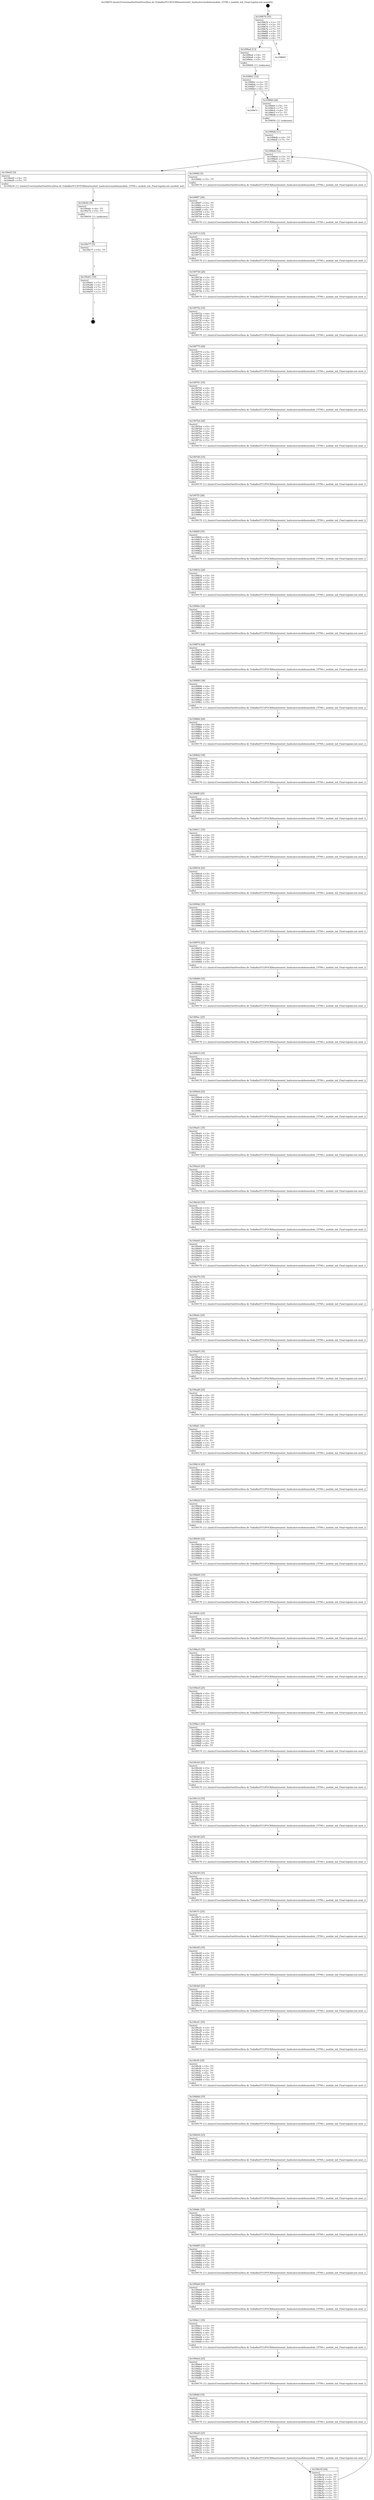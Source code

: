 digraph "0x109670" {
  label = "0x109670 (/mnt/c/Users/mathe/OneDrive/Área de Trabalho/TCC/POCII/binaries/extr_hashcatsrcmodulesmodule_15700.c_module_init_Final-regular.out::main(0))"
  labelloc = "t"
  node[shape=record]

  Entry [label="",width=0.3,height=0.3,shape=circle,fillcolor=black,style=filled]
  "0x109670" [label="{
     0x109670 [35]\l
     | [instrs]\l
     &nbsp;&nbsp;0x109670 \<+1\>: ???\l
     &nbsp;&nbsp;0x109671 \<+3\>: ???\l
     &nbsp;&nbsp;0x109674 \<+7\>: ???\l
     &nbsp;&nbsp;0x10967b \<+7\>: ???\l
     &nbsp;&nbsp;0x109682 \<+3\>: ???\l
     &nbsp;&nbsp;0x109685 \<+4\>: ???\l
     &nbsp;&nbsp;0x109689 \<+4\>: ???\l
     &nbsp;&nbsp;0x10968d \<+6\>: ???\l
  }"]
  "0x1096a4" [label="{
     0x1096a4 [13]\l
     | [instrs]\l
     &nbsp;&nbsp;0x1096a4 \<+4\>: ???\l
     &nbsp;&nbsp;0x1096a8 \<+4\>: ???\l
     &nbsp;&nbsp;0x1096ac \<+5\>: ???\l
     | [calls]\l
     &nbsp;&nbsp;0x109060 \{1\} (unknown)\l
  }"]
  "0x109693" [label="{
     0x109693\l
  }", style=dashed]
  "0x1096b1" [label="{
     0x1096b1 [14]\l
     | [instrs]\l
     &nbsp;&nbsp;0x1096b1 \<+3\>: ???\l
     &nbsp;&nbsp;0x1096b4 \<+3\>: ???\l
     &nbsp;&nbsp;0x1096b7 \<+2\>: ???\l
     &nbsp;&nbsp;0x1096b9 \<+6\>: ???\l
  }"]
  "0x109e7c" [label="{
     0x109e7c\l
  }", style=dashed]
  "0x1096bf" [label="{
     0x1096bf [28]\l
     | [instrs]\l
     &nbsp;&nbsp;0x1096bf \<+5\>: ???\l
     &nbsp;&nbsp;0x1096c4 \<+7\>: ???\l
     &nbsp;&nbsp;0x1096cb \<+4\>: ???\l
     &nbsp;&nbsp;0x1096cf \<+7\>: ???\l
     &nbsp;&nbsp;0x1096d6 \<+5\>: ???\l
     | [calls]\l
     &nbsp;&nbsp;0x109050 \{1\} (unknown)\l
  }"]
  Exit [label="",width=0.3,height=0.3,shape=circle,fillcolor=black,style=filled,peripheries=2]
  "0x1096e6" [label="{
     0x1096e6 [12]\l
     | [instrs]\l
     &nbsp;&nbsp;0x1096e6 \<+3\>: ???\l
     &nbsp;&nbsp;0x1096e9 \<+3\>: ???\l
     &nbsp;&nbsp;0x1096ec \<+6\>: ???\l
  }"]
  "0x109e65" [label="{
     0x109e65 [9]\l
     | [instrs]\l
     &nbsp;&nbsp;0x109e65 \<+4\>: ???\l
     &nbsp;&nbsp;0x109e69 \<+5\>: ???\l
     | [calls]\l
     &nbsp;&nbsp;0x109230 \{1\} (/mnt/c/Users/mathe/OneDrive/Área de Trabalho/TCC/POCII/binaries/extr_hashcatsrcmodulesmodule_15700.c_module_init_Final-regular.out::module_init)\l
  }"]
  "0x1096f2" [label="{
     0x1096f2 [5]\l
     | [instrs]\l
     &nbsp;&nbsp;0x1096f2 \<+5\>: ???\l
     | [calls]\l
     &nbsp;&nbsp;0x109170 \{1\} (/mnt/c/Users/mathe/OneDrive/Área de Trabalho/TCC/POCII/binaries/extr_hashcatsrcmodulesmodule_15700.c_module_init_Final-regular.out::next_i)\l
  }"]
  "0x1096f7" [label="{
     0x1096f7 [28]\l
     | [instrs]\l
     &nbsp;&nbsp;0x1096f7 \<+5\>: ???\l
     &nbsp;&nbsp;0x1096fc \<+1\>: ???\l
     &nbsp;&nbsp;0x1096fd \<+2\>: ???\l
     &nbsp;&nbsp;0x1096ff \<+6\>: ???\l
     &nbsp;&nbsp;0x109705 \<+3\>: ???\l
     &nbsp;&nbsp;0x109708 \<+6\>: ???\l
     &nbsp;&nbsp;0x10970e \<+5\>: ???\l
     | [calls]\l
     &nbsp;&nbsp;0x109170 \{1\} (/mnt/c/Users/mathe/OneDrive/Área de Trabalho/TCC/POCII/binaries/extr_hashcatsrcmodulesmodule_15700.c_module_init_Final-regular.out::next_i)\l
  }"]
  "0x109713" [label="{
     0x109713 [35]\l
     | [instrs]\l
     &nbsp;&nbsp;0x109713 \<+6\>: ???\l
     &nbsp;&nbsp;0x109719 \<+3\>: ???\l
     &nbsp;&nbsp;0x10971c \<+4\>: ???\l
     &nbsp;&nbsp;0x109720 \<+4\>: ???\l
     &nbsp;&nbsp;0x109724 \<+7\>: ???\l
     &nbsp;&nbsp;0x10972b \<+3\>: ???\l
     &nbsp;&nbsp;0x10972e \<+3\>: ???\l
     &nbsp;&nbsp;0x109731 \<+5\>: ???\l
     | [calls]\l
     &nbsp;&nbsp;0x109170 \{1\} (/mnt/c/Users/mathe/OneDrive/Área de Trabalho/TCC/POCII/binaries/extr_hashcatsrcmodulesmodule_15700.c_module_init_Final-regular.out::next_i)\l
  }"]
  "0x109736" [label="{
     0x109736 [28]\l
     | [instrs]\l
     &nbsp;&nbsp;0x109736 \<+5\>: ???\l
     &nbsp;&nbsp;0x10973b \<+1\>: ???\l
     &nbsp;&nbsp;0x10973c \<+2\>: ???\l
     &nbsp;&nbsp;0x10973e \<+6\>: ???\l
     &nbsp;&nbsp;0x109744 \<+3\>: ???\l
     &nbsp;&nbsp;0x109747 \<+6\>: ???\l
     &nbsp;&nbsp;0x10974d \<+5\>: ???\l
     | [calls]\l
     &nbsp;&nbsp;0x109170 \{1\} (/mnt/c/Users/mathe/OneDrive/Área de Trabalho/TCC/POCII/binaries/extr_hashcatsrcmodulesmodule_15700.c_module_init_Final-regular.out::next_i)\l
  }"]
  "0x109752" [label="{
     0x109752 [35]\l
     | [instrs]\l
     &nbsp;&nbsp;0x109752 \<+6\>: ???\l
     &nbsp;&nbsp;0x109758 \<+3\>: ???\l
     &nbsp;&nbsp;0x10975b \<+4\>: ???\l
     &nbsp;&nbsp;0x10975f \<+4\>: ???\l
     &nbsp;&nbsp;0x109763 \<+7\>: ???\l
     &nbsp;&nbsp;0x10976a \<+3\>: ???\l
     &nbsp;&nbsp;0x10976d \<+3\>: ???\l
     &nbsp;&nbsp;0x109770 \<+5\>: ???\l
     | [calls]\l
     &nbsp;&nbsp;0x109170 \{1\} (/mnt/c/Users/mathe/OneDrive/Área de Trabalho/TCC/POCII/binaries/extr_hashcatsrcmodulesmodule_15700.c_module_init_Final-regular.out::next_i)\l
  }"]
  "0x109775" [label="{
     0x109775 [28]\l
     | [instrs]\l
     &nbsp;&nbsp;0x109775 \<+5\>: ???\l
     &nbsp;&nbsp;0x10977a \<+1\>: ???\l
     &nbsp;&nbsp;0x10977b \<+2\>: ???\l
     &nbsp;&nbsp;0x10977d \<+6\>: ???\l
     &nbsp;&nbsp;0x109783 \<+3\>: ???\l
     &nbsp;&nbsp;0x109786 \<+6\>: ???\l
     &nbsp;&nbsp;0x10978c \<+5\>: ???\l
     | [calls]\l
     &nbsp;&nbsp;0x109170 \{1\} (/mnt/c/Users/mathe/OneDrive/Área de Trabalho/TCC/POCII/binaries/extr_hashcatsrcmodulesmodule_15700.c_module_init_Final-regular.out::next_i)\l
  }"]
  "0x109791" [label="{
     0x109791 [35]\l
     | [instrs]\l
     &nbsp;&nbsp;0x109791 \<+6\>: ???\l
     &nbsp;&nbsp;0x109797 \<+3\>: ???\l
     &nbsp;&nbsp;0x10979a \<+4\>: ???\l
     &nbsp;&nbsp;0x10979e \<+4\>: ???\l
     &nbsp;&nbsp;0x1097a2 \<+7\>: ???\l
     &nbsp;&nbsp;0x1097a9 \<+3\>: ???\l
     &nbsp;&nbsp;0x1097ac \<+3\>: ???\l
     &nbsp;&nbsp;0x1097af \<+5\>: ???\l
     | [calls]\l
     &nbsp;&nbsp;0x109170 \{1\} (/mnt/c/Users/mathe/OneDrive/Área de Trabalho/TCC/POCII/binaries/extr_hashcatsrcmodulesmodule_15700.c_module_init_Final-regular.out::next_i)\l
  }"]
  "0x1097b4" [label="{
     0x1097b4 [28]\l
     | [instrs]\l
     &nbsp;&nbsp;0x1097b4 \<+5\>: ???\l
     &nbsp;&nbsp;0x1097b9 \<+1\>: ???\l
     &nbsp;&nbsp;0x1097ba \<+2\>: ???\l
     &nbsp;&nbsp;0x1097bc \<+6\>: ???\l
     &nbsp;&nbsp;0x1097c2 \<+3\>: ???\l
     &nbsp;&nbsp;0x1097c5 \<+6\>: ???\l
     &nbsp;&nbsp;0x1097cb \<+5\>: ???\l
     | [calls]\l
     &nbsp;&nbsp;0x109170 \{1\} (/mnt/c/Users/mathe/OneDrive/Área de Trabalho/TCC/POCII/binaries/extr_hashcatsrcmodulesmodule_15700.c_module_init_Final-regular.out::next_i)\l
  }"]
  "0x1097d0" [label="{
     0x1097d0 [35]\l
     | [instrs]\l
     &nbsp;&nbsp;0x1097d0 \<+6\>: ???\l
     &nbsp;&nbsp;0x1097d6 \<+3\>: ???\l
     &nbsp;&nbsp;0x1097d9 \<+4\>: ???\l
     &nbsp;&nbsp;0x1097dd \<+4\>: ???\l
     &nbsp;&nbsp;0x1097e1 \<+7\>: ???\l
     &nbsp;&nbsp;0x1097e8 \<+3\>: ???\l
     &nbsp;&nbsp;0x1097eb \<+3\>: ???\l
     &nbsp;&nbsp;0x1097ee \<+5\>: ???\l
     | [calls]\l
     &nbsp;&nbsp;0x109170 \{1\} (/mnt/c/Users/mathe/OneDrive/Área de Trabalho/TCC/POCII/binaries/extr_hashcatsrcmodulesmodule_15700.c_module_init_Final-regular.out::next_i)\l
  }"]
  "0x1097f3" [label="{
     0x1097f3 [28]\l
     | [instrs]\l
     &nbsp;&nbsp;0x1097f3 \<+5\>: ???\l
     &nbsp;&nbsp;0x1097f8 \<+1\>: ???\l
     &nbsp;&nbsp;0x1097f9 \<+2\>: ???\l
     &nbsp;&nbsp;0x1097fb \<+6\>: ???\l
     &nbsp;&nbsp;0x109801 \<+3\>: ???\l
     &nbsp;&nbsp;0x109804 \<+6\>: ???\l
     &nbsp;&nbsp;0x10980a \<+5\>: ???\l
     | [calls]\l
     &nbsp;&nbsp;0x109170 \{1\} (/mnt/c/Users/mathe/OneDrive/Área de Trabalho/TCC/POCII/binaries/extr_hashcatsrcmodulesmodule_15700.c_module_init_Final-regular.out::next_i)\l
  }"]
  "0x10980f" [label="{
     0x10980f [35]\l
     | [instrs]\l
     &nbsp;&nbsp;0x10980f \<+6\>: ???\l
     &nbsp;&nbsp;0x109815 \<+3\>: ???\l
     &nbsp;&nbsp;0x109818 \<+4\>: ???\l
     &nbsp;&nbsp;0x10981c \<+4\>: ???\l
     &nbsp;&nbsp;0x109820 \<+7\>: ???\l
     &nbsp;&nbsp;0x109827 \<+3\>: ???\l
     &nbsp;&nbsp;0x10982a \<+3\>: ???\l
     &nbsp;&nbsp;0x10982d \<+5\>: ???\l
     | [calls]\l
     &nbsp;&nbsp;0x109170 \{1\} (/mnt/c/Users/mathe/OneDrive/Área de Trabalho/TCC/POCII/binaries/extr_hashcatsrcmodulesmodule_15700.c_module_init_Final-regular.out::next_i)\l
  }"]
  "0x109832" [label="{
     0x109832 [28]\l
     | [instrs]\l
     &nbsp;&nbsp;0x109832 \<+5\>: ???\l
     &nbsp;&nbsp;0x109837 \<+1\>: ???\l
     &nbsp;&nbsp;0x109838 \<+2\>: ???\l
     &nbsp;&nbsp;0x10983a \<+6\>: ???\l
     &nbsp;&nbsp;0x109840 \<+3\>: ???\l
     &nbsp;&nbsp;0x109843 \<+6\>: ???\l
     &nbsp;&nbsp;0x109849 \<+5\>: ???\l
     | [calls]\l
     &nbsp;&nbsp;0x109170 \{1\} (/mnt/c/Users/mathe/OneDrive/Área de Trabalho/TCC/POCII/binaries/extr_hashcatsrcmodulesmodule_15700.c_module_init_Final-regular.out::next_i)\l
  }"]
  "0x10984e" [label="{
     0x10984e [38]\l
     | [instrs]\l
     &nbsp;&nbsp;0x10984e \<+6\>: ???\l
     &nbsp;&nbsp;0x109854 \<+3\>: ???\l
     &nbsp;&nbsp;0x109857 \<+4\>: ???\l
     &nbsp;&nbsp;0x10985b \<+4\>: ???\l
     &nbsp;&nbsp;0x10985f \<+7\>: ???\l
     &nbsp;&nbsp;0x109866 \<+3\>: ???\l
     &nbsp;&nbsp;0x109869 \<+6\>: ???\l
     &nbsp;&nbsp;0x10986f \<+5\>: ???\l
     | [calls]\l
     &nbsp;&nbsp;0x109170 \{1\} (/mnt/c/Users/mathe/OneDrive/Área de Trabalho/TCC/POCII/binaries/extr_hashcatsrcmodulesmodule_15700.c_module_init_Final-regular.out::next_i)\l
  }"]
  "0x109874" [label="{
     0x109874 [28]\l
     | [instrs]\l
     &nbsp;&nbsp;0x109874 \<+5\>: ???\l
     &nbsp;&nbsp;0x109879 \<+1\>: ???\l
     &nbsp;&nbsp;0x10987a \<+2\>: ???\l
     &nbsp;&nbsp;0x10987c \<+6\>: ???\l
     &nbsp;&nbsp;0x109882 \<+3\>: ???\l
     &nbsp;&nbsp;0x109885 \<+6\>: ???\l
     &nbsp;&nbsp;0x10988b \<+5\>: ???\l
     | [calls]\l
     &nbsp;&nbsp;0x109170 \{1\} (/mnt/c/Users/mathe/OneDrive/Área de Trabalho/TCC/POCII/binaries/extr_hashcatsrcmodulesmodule_15700.c_module_init_Final-regular.out::next_i)\l
  }"]
  "0x109890" [label="{
     0x109890 [38]\l
     | [instrs]\l
     &nbsp;&nbsp;0x109890 \<+6\>: ???\l
     &nbsp;&nbsp;0x109896 \<+3\>: ???\l
     &nbsp;&nbsp;0x109899 \<+4\>: ???\l
     &nbsp;&nbsp;0x10989d \<+4\>: ???\l
     &nbsp;&nbsp;0x1098a1 \<+7\>: ???\l
     &nbsp;&nbsp;0x1098a8 \<+3\>: ???\l
     &nbsp;&nbsp;0x1098ab \<+6\>: ???\l
     &nbsp;&nbsp;0x1098b1 \<+5\>: ???\l
     | [calls]\l
     &nbsp;&nbsp;0x109170 \{1\} (/mnt/c/Users/mathe/OneDrive/Área de Trabalho/TCC/POCII/binaries/extr_hashcatsrcmodulesmodule_15700.c_module_init_Final-regular.out::next_i)\l
  }"]
  "0x1098b6" [label="{
     0x1098b6 [28]\l
     | [instrs]\l
     &nbsp;&nbsp;0x1098b6 \<+5\>: ???\l
     &nbsp;&nbsp;0x1098bb \<+1\>: ???\l
     &nbsp;&nbsp;0x1098bc \<+2\>: ???\l
     &nbsp;&nbsp;0x1098be \<+6\>: ???\l
     &nbsp;&nbsp;0x1098c4 \<+3\>: ???\l
     &nbsp;&nbsp;0x1098c7 \<+6\>: ???\l
     &nbsp;&nbsp;0x1098cd \<+5\>: ???\l
     | [calls]\l
     &nbsp;&nbsp;0x109170 \{1\} (/mnt/c/Users/mathe/OneDrive/Área de Trabalho/TCC/POCII/binaries/extr_hashcatsrcmodulesmodule_15700.c_module_init_Final-regular.out::next_i)\l
  }"]
  "0x1098d2" [label="{
     0x1098d2 [38]\l
     | [instrs]\l
     &nbsp;&nbsp;0x1098d2 \<+6\>: ???\l
     &nbsp;&nbsp;0x1098d8 \<+3\>: ???\l
     &nbsp;&nbsp;0x1098db \<+4\>: ???\l
     &nbsp;&nbsp;0x1098df \<+4\>: ???\l
     &nbsp;&nbsp;0x1098e3 \<+7\>: ???\l
     &nbsp;&nbsp;0x1098ea \<+3\>: ???\l
     &nbsp;&nbsp;0x1098ed \<+6\>: ???\l
     &nbsp;&nbsp;0x1098f3 \<+5\>: ???\l
     | [calls]\l
     &nbsp;&nbsp;0x109170 \{1\} (/mnt/c/Users/mathe/OneDrive/Área de Trabalho/TCC/POCII/binaries/extr_hashcatsrcmodulesmodule_15700.c_module_init_Final-regular.out::next_i)\l
  }"]
  "0x1098f8" [label="{
     0x1098f8 [25]\l
     | [instrs]\l
     &nbsp;&nbsp;0x1098f8 \<+5\>: ???\l
     &nbsp;&nbsp;0x1098fd \<+1\>: ???\l
     &nbsp;&nbsp;0x1098fe \<+2\>: ???\l
     &nbsp;&nbsp;0x109900 \<+6\>: ???\l
     &nbsp;&nbsp;0x109906 \<+3\>: ???\l
     &nbsp;&nbsp;0x109909 \<+3\>: ???\l
     &nbsp;&nbsp;0x10990c \<+5\>: ???\l
     | [calls]\l
     &nbsp;&nbsp;0x109170 \{1\} (/mnt/c/Users/mathe/OneDrive/Área de Trabalho/TCC/POCII/binaries/extr_hashcatsrcmodulesmodule_15700.c_module_init_Final-regular.out::next_i)\l
  }"]
  "0x109911" [label="{
     0x109911 [35]\l
     | [instrs]\l
     &nbsp;&nbsp;0x109911 \<+3\>: ???\l
     &nbsp;&nbsp;0x109914 \<+3\>: ???\l
     &nbsp;&nbsp;0x109917 \<+4\>: ???\l
     &nbsp;&nbsp;0x10991b \<+4\>: ???\l
     &nbsp;&nbsp;0x10991f \<+7\>: ???\l
     &nbsp;&nbsp;0x109926 \<+3\>: ???\l
     &nbsp;&nbsp;0x109929 \<+6\>: ???\l
     &nbsp;&nbsp;0x10992f \<+5\>: ???\l
     | [calls]\l
     &nbsp;&nbsp;0x109170 \{1\} (/mnt/c/Users/mathe/OneDrive/Área de Trabalho/TCC/POCII/binaries/extr_hashcatsrcmodulesmodule_15700.c_module_init_Final-regular.out::next_i)\l
  }"]
  "0x109934" [label="{
     0x109934 [25]\l
     | [instrs]\l
     &nbsp;&nbsp;0x109934 \<+5\>: ???\l
     &nbsp;&nbsp;0x109939 \<+1\>: ???\l
     &nbsp;&nbsp;0x10993a \<+2\>: ???\l
     &nbsp;&nbsp;0x10993c \<+6\>: ???\l
     &nbsp;&nbsp;0x109942 \<+3\>: ???\l
     &nbsp;&nbsp;0x109945 \<+3\>: ???\l
     &nbsp;&nbsp;0x109948 \<+5\>: ???\l
     | [calls]\l
     &nbsp;&nbsp;0x109170 \{1\} (/mnt/c/Users/mathe/OneDrive/Área de Trabalho/TCC/POCII/binaries/extr_hashcatsrcmodulesmodule_15700.c_module_init_Final-regular.out::next_i)\l
  }"]
  "0x10994d" [label="{
     0x10994d [35]\l
     | [instrs]\l
     &nbsp;&nbsp;0x10994d \<+3\>: ???\l
     &nbsp;&nbsp;0x109950 \<+3\>: ???\l
     &nbsp;&nbsp;0x109953 \<+4\>: ???\l
     &nbsp;&nbsp;0x109957 \<+4\>: ???\l
     &nbsp;&nbsp;0x10995b \<+7\>: ???\l
     &nbsp;&nbsp;0x109962 \<+3\>: ???\l
     &nbsp;&nbsp;0x109965 \<+6\>: ???\l
     &nbsp;&nbsp;0x10996b \<+5\>: ???\l
     | [calls]\l
     &nbsp;&nbsp;0x109170 \{1\} (/mnt/c/Users/mathe/OneDrive/Área de Trabalho/TCC/POCII/binaries/extr_hashcatsrcmodulesmodule_15700.c_module_init_Final-regular.out::next_i)\l
  }"]
  "0x109970" [label="{
     0x109970 [25]\l
     | [instrs]\l
     &nbsp;&nbsp;0x109970 \<+5\>: ???\l
     &nbsp;&nbsp;0x109975 \<+1\>: ???\l
     &nbsp;&nbsp;0x109976 \<+2\>: ???\l
     &nbsp;&nbsp;0x109978 \<+6\>: ???\l
     &nbsp;&nbsp;0x10997e \<+3\>: ???\l
     &nbsp;&nbsp;0x109981 \<+3\>: ???\l
     &nbsp;&nbsp;0x109984 \<+5\>: ???\l
     | [calls]\l
     &nbsp;&nbsp;0x109170 \{1\} (/mnt/c/Users/mathe/OneDrive/Área de Trabalho/TCC/POCII/binaries/extr_hashcatsrcmodulesmodule_15700.c_module_init_Final-regular.out::next_i)\l
  }"]
  "0x109989" [label="{
     0x109989 [35]\l
     | [instrs]\l
     &nbsp;&nbsp;0x109989 \<+3\>: ???\l
     &nbsp;&nbsp;0x10998c \<+3\>: ???\l
     &nbsp;&nbsp;0x10998f \<+4\>: ???\l
     &nbsp;&nbsp;0x109993 \<+4\>: ???\l
     &nbsp;&nbsp;0x109997 \<+7\>: ???\l
     &nbsp;&nbsp;0x10999e \<+3\>: ???\l
     &nbsp;&nbsp;0x1099a1 \<+6\>: ???\l
     &nbsp;&nbsp;0x1099a7 \<+5\>: ???\l
     | [calls]\l
     &nbsp;&nbsp;0x109170 \{1\} (/mnt/c/Users/mathe/OneDrive/Área de Trabalho/TCC/POCII/binaries/extr_hashcatsrcmodulesmodule_15700.c_module_init_Final-regular.out::next_i)\l
  }"]
  "0x1099ac" [label="{
     0x1099ac [25]\l
     | [instrs]\l
     &nbsp;&nbsp;0x1099ac \<+5\>: ???\l
     &nbsp;&nbsp;0x1099b1 \<+1\>: ???\l
     &nbsp;&nbsp;0x1099b2 \<+2\>: ???\l
     &nbsp;&nbsp;0x1099b4 \<+6\>: ???\l
     &nbsp;&nbsp;0x1099ba \<+3\>: ???\l
     &nbsp;&nbsp;0x1099bd \<+3\>: ???\l
     &nbsp;&nbsp;0x1099c0 \<+5\>: ???\l
     | [calls]\l
     &nbsp;&nbsp;0x109170 \{1\} (/mnt/c/Users/mathe/OneDrive/Área de Trabalho/TCC/POCII/binaries/extr_hashcatsrcmodulesmodule_15700.c_module_init_Final-regular.out::next_i)\l
  }"]
  "0x1099c5" [label="{
     0x1099c5 [35]\l
     | [instrs]\l
     &nbsp;&nbsp;0x1099c5 \<+3\>: ???\l
     &nbsp;&nbsp;0x1099c8 \<+3\>: ???\l
     &nbsp;&nbsp;0x1099cb \<+4\>: ???\l
     &nbsp;&nbsp;0x1099cf \<+4\>: ???\l
     &nbsp;&nbsp;0x1099d3 \<+7\>: ???\l
     &nbsp;&nbsp;0x1099da \<+3\>: ???\l
     &nbsp;&nbsp;0x1099dd \<+6\>: ???\l
     &nbsp;&nbsp;0x1099e3 \<+5\>: ???\l
     | [calls]\l
     &nbsp;&nbsp;0x109170 \{1\} (/mnt/c/Users/mathe/OneDrive/Área de Trabalho/TCC/POCII/binaries/extr_hashcatsrcmodulesmodule_15700.c_module_init_Final-regular.out::next_i)\l
  }"]
  "0x1099e8" [label="{
     0x1099e8 [25]\l
     | [instrs]\l
     &nbsp;&nbsp;0x1099e8 \<+5\>: ???\l
     &nbsp;&nbsp;0x1099ed \<+1\>: ???\l
     &nbsp;&nbsp;0x1099ee \<+2\>: ???\l
     &nbsp;&nbsp;0x1099f0 \<+6\>: ???\l
     &nbsp;&nbsp;0x1099f6 \<+3\>: ???\l
     &nbsp;&nbsp;0x1099f9 \<+3\>: ???\l
     &nbsp;&nbsp;0x1099fc \<+5\>: ???\l
     | [calls]\l
     &nbsp;&nbsp;0x109170 \{1\} (/mnt/c/Users/mathe/OneDrive/Área de Trabalho/TCC/POCII/binaries/extr_hashcatsrcmodulesmodule_15700.c_module_init_Final-regular.out::next_i)\l
  }"]
  "0x109a01" [label="{
     0x109a01 [35]\l
     | [instrs]\l
     &nbsp;&nbsp;0x109a01 \<+3\>: ???\l
     &nbsp;&nbsp;0x109a04 \<+3\>: ???\l
     &nbsp;&nbsp;0x109a07 \<+4\>: ???\l
     &nbsp;&nbsp;0x109a0b \<+4\>: ???\l
     &nbsp;&nbsp;0x109a0f \<+7\>: ???\l
     &nbsp;&nbsp;0x109a16 \<+3\>: ???\l
     &nbsp;&nbsp;0x109a19 \<+6\>: ???\l
     &nbsp;&nbsp;0x109a1f \<+5\>: ???\l
     | [calls]\l
     &nbsp;&nbsp;0x109170 \{1\} (/mnt/c/Users/mathe/OneDrive/Área de Trabalho/TCC/POCII/binaries/extr_hashcatsrcmodulesmodule_15700.c_module_init_Final-regular.out::next_i)\l
  }"]
  "0x109a24" [label="{
     0x109a24 [25]\l
     | [instrs]\l
     &nbsp;&nbsp;0x109a24 \<+5\>: ???\l
     &nbsp;&nbsp;0x109a29 \<+1\>: ???\l
     &nbsp;&nbsp;0x109a2a \<+2\>: ???\l
     &nbsp;&nbsp;0x109a2c \<+6\>: ???\l
     &nbsp;&nbsp;0x109a32 \<+3\>: ???\l
     &nbsp;&nbsp;0x109a35 \<+3\>: ???\l
     &nbsp;&nbsp;0x109a38 \<+5\>: ???\l
     | [calls]\l
     &nbsp;&nbsp;0x109170 \{1\} (/mnt/c/Users/mathe/OneDrive/Área de Trabalho/TCC/POCII/binaries/extr_hashcatsrcmodulesmodule_15700.c_module_init_Final-regular.out::next_i)\l
  }"]
  "0x109a3d" [label="{
     0x109a3d [35]\l
     | [instrs]\l
     &nbsp;&nbsp;0x109a3d \<+3\>: ???\l
     &nbsp;&nbsp;0x109a40 \<+3\>: ???\l
     &nbsp;&nbsp;0x109a43 \<+4\>: ???\l
     &nbsp;&nbsp;0x109a47 \<+4\>: ???\l
     &nbsp;&nbsp;0x109a4b \<+7\>: ???\l
     &nbsp;&nbsp;0x109a52 \<+3\>: ???\l
     &nbsp;&nbsp;0x109a55 \<+6\>: ???\l
     &nbsp;&nbsp;0x109a5b \<+5\>: ???\l
     | [calls]\l
     &nbsp;&nbsp;0x109170 \{1\} (/mnt/c/Users/mathe/OneDrive/Área de Trabalho/TCC/POCII/binaries/extr_hashcatsrcmodulesmodule_15700.c_module_init_Final-regular.out::next_i)\l
  }"]
  "0x109a60" [label="{
     0x109a60 [25]\l
     | [instrs]\l
     &nbsp;&nbsp;0x109a60 \<+5\>: ???\l
     &nbsp;&nbsp;0x109a65 \<+1\>: ???\l
     &nbsp;&nbsp;0x109a66 \<+2\>: ???\l
     &nbsp;&nbsp;0x109a68 \<+6\>: ???\l
     &nbsp;&nbsp;0x109a6e \<+3\>: ???\l
     &nbsp;&nbsp;0x109a71 \<+3\>: ???\l
     &nbsp;&nbsp;0x109a74 \<+5\>: ???\l
     | [calls]\l
     &nbsp;&nbsp;0x109170 \{1\} (/mnt/c/Users/mathe/OneDrive/Área de Trabalho/TCC/POCII/binaries/extr_hashcatsrcmodulesmodule_15700.c_module_init_Final-regular.out::next_i)\l
  }"]
  "0x109a79" [label="{
     0x109a79 [35]\l
     | [instrs]\l
     &nbsp;&nbsp;0x109a79 \<+3\>: ???\l
     &nbsp;&nbsp;0x109a7c \<+3\>: ???\l
     &nbsp;&nbsp;0x109a7f \<+4\>: ???\l
     &nbsp;&nbsp;0x109a83 \<+4\>: ???\l
     &nbsp;&nbsp;0x109a87 \<+7\>: ???\l
     &nbsp;&nbsp;0x109a8e \<+3\>: ???\l
     &nbsp;&nbsp;0x109a91 \<+6\>: ???\l
     &nbsp;&nbsp;0x109a97 \<+5\>: ???\l
     | [calls]\l
     &nbsp;&nbsp;0x109170 \{1\} (/mnt/c/Users/mathe/OneDrive/Área de Trabalho/TCC/POCII/binaries/extr_hashcatsrcmodulesmodule_15700.c_module_init_Final-regular.out::next_i)\l
  }"]
  "0x109a9c" [label="{
     0x109a9c [25]\l
     | [instrs]\l
     &nbsp;&nbsp;0x109a9c \<+5\>: ???\l
     &nbsp;&nbsp;0x109aa1 \<+1\>: ???\l
     &nbsp;&nbsp;0x109aa2 \<+2\>: ???\l
     &nbsp;&nbsp;0x109aa4 \<+6\>: ???\l
     &nbsp;&nbsp;0x109aaa \<+3\>: ???\l
     &nbsp;&nbsp;0x109aad \<+3\>: ???\l
     &nbsp;&nbsp;0x109ab0 \<+5\>: ???\l
     | [calls]\l
     &nbsp;&nbsp;0x109170 \{1\} (/mnt/c/Users/mathe/OneDrive/Área de Trabalho/TCC/POCII/binaries/extr_hashcatsrcmodulesmodule_15700.c_module_init_Final-regular.out::next_i)\l
  }"]
  "0x109ab5" [label="{
     0x109ab5 [35]\l
     | [instrs]\l
     &nbsp;&nbsp;0x109ab5 \<+3\>: ???\l
     &nbsp;&nbsp;0x109ab8 \<+3\>: ???\l
     &nbsp;&nbsp;0x109abb \<+4\>: ???\l
     &nbsp;&nbsp;0x109abf \<+4\>: ???\l
     &nbsp;&nbsp;0x109ac3 \<+7\>: ???\l
     &nbsp;&nbsp;0x109aca \<+3\>: ???\l
     &nbsp;&nbsp;0x109acd \<+6\>: ???\l
     &nbsp;&nbsp;0x109ad3 \<+5\>: ???\l
     | [calls]\l
     &nbsp;&nbsp;0x109170 \{1\} (/mnt/c/Users/mathe/OneDrive/Área de Trabalho/TCC/POCII/binaries/extr_hashcatsrcmodulesmodule_15700.c_module_init_Final-regular.out::next_i)\l
  }"]
  "0x109ad8" [label="{
     0x109ad8 [25]\l
     | [instrs]\l
     &nbsp;&nbsp;0x109ad8 \<+5\>: ???\l
     &nbsp;&nbsp;0x109add \<+1\>: ???\l
     &nbsp;&nbsp;0x109ade \<+2\>: ???\l
     &nbsp;&nbsp;0x109ae0 \<+6\>: ???\l
     &nbsp;&nbsp;0x109ae6 \<+3\>: ???\l
     &nbsp;&nbsp;0x109ae9 \<+3\>: ???\l
     &nbsp;&nbsp;0x109aec \<+5\>: ???\l
     | [calls]\l
     &nbsp;&nbsp;0x109170 \{1\} (/mnt/c/Users/mathe/OneDrive/Área de Trabalho/TCC/POCII/binaries/extr_hashcatsrcmodulesmodule_15700.c_module_init_Final-regular.out::next_i)\l
  }"]
  "0x109af1" [label="{
     0x109af1 [35]\l
     | [instrs]\l
     &nbsp;&nbsp;0x109af1 \<+3\>: ???\l
     &nbsp;&nbsp;0x109af4 \<+3\>: ???\l
     &nbsp;&nbsp;0x109af7 \<+4\>: ???\l
     &nbsp;&nbsp;0x109afb \<+4\>: ???\l
     &nbsp;&nbsp;0x109aff \<+7\>: ???\l
     &nbsp;&nbsp;0x109b06 \<+3\>: ???\l
     &nbsp;&nbsp;0x109b09 \<+6\>: ???\l
     &nbsp;&nbsp;0x109b0f \<+5\>: ???\l
     | [calls]\l
     &nbsp;&nbsp;0x109170 \{1\} (/mnt/c/Users/mathe/OneDrive/Área de Trabalho/TCC/POCII/binaries/extr_hashcatsrcmodulesmodule_15700.c_module_init_Final-regular.out::next_i)\l
  }"]
  "0x109b14" [label="{
     0x109b14 [25]\l
     | [instrs]\l
     &nbsp;&nbsp;0x109b14 \<+5\>: ???\l
     &nbsp;&nbsp;0x109b19 \<+1\>: ???\l
     &nbsp;&nbsp;0x109b1a \<+2\>: ???\l
     &nbsp;&nbsp;0x109b1c \<+6\>: ???\l
     &nbsp;&nbsp;0x109b22 \<+3\>: ???\l
     &nbsp;&nbsp;0x109b25 \<+3\>: ???\l
     &nbsp;&nbsp;0x109b28 \<+5\>: ???\l
     | [calls]\l
     &nbsp;&nbsp;0x109170 \{1\} (/mnt/c/Users/mathe/OneDrive/Área de Trabalho/TCC/POCII/binaries/extr_hashcatsrcmodulesmodule_15700.c_module_init_Final-regular.out::next_i)\l
  }"]
  "0x109b2d" [label="{
     0x109b2d [35]\l
     | [instrs]\l
     &nbsp;&nbsp;0x109b2d \<+3\>: ???\l
     &nbsp;&nbsp;0x109b30 \<+3\>: ???\l
     &nbsp;&nbsp;0x109b33 \<+4\>: ???\l
     &nbsp;&nbsp;0x109b37 \<+4\>: ???\l
     &nbsp;&nbsp;0x109b3b \<+7\>: ???\l
     &nbsp;&nbsp;0x109b42 \<+3\>: ???\l
     &nbsp;&nbsp;0x109b45 \<+6\>: ???\l
     &nbsp;&nbsp;0x109b4b \<+5\>: ???\l
     | [calls]\l
     &nbsp;&nbsp;0x109170 \{1\} (/mnt/c/Users/mathe/OneDrive/Área de Trabalho/TCC/POCII/binaries/extr_hashcatsrcmodulesmodule_15700.c_module_init_Final-regular.out::next_i)\l
  }"]
  "0x109b50" [label="{
     0x109b50 [25]\l
     | [instrs]\l
     &nbsp;&nbsp;0x109b50 \<+5\>: ???\l
     &nbsp;&nbsp;0x109b55 \<+1\>: ???\l
     &nbsp;&nbsp;0x109b56 \<+2\>: ???\l
     &nbsp;&nbsp;0x109b58 \<+6\>: ???\l
     &nbsp;&nbsp;0x109b5e \<+3\>: ???\l
     &nbsp;&nbsp;0x109b61 \<+3\>: ???\l
     &nbsp;&nbsp;0x109b64 \<+5\>: ???\l
     | [calls]\l
     &nbsp;&nbsp;0x109170 \{1\} (/mnt/c/Users/mathe/OneDrive/Área de Trabalho/TCC/POCII/binaries/extr_hashcatsrcmodulesmodule_15700.c_module_init_Final-regular.out::next_i)\l
  }"]
  "0x109b69" [label="{
     0x109b69 [35]\l
     | [instrs]\l
     &nbsp;&nbsp;0x109b69 \<+3\>: ???\l
     &nbsp;&nbsp;0x109b6c \<+3\>: ???\l
     &nbsp;&nbsp;0x109b6f \<+4\>: ???\l
     &nbsp;&nbsp;0x109b73 \<+4\>: ???\l
     &nbsp;&nbsp;0x109b77 \<+7\>: ???\l
     &nbsp;&nbsp;0x109b7e \<+3\>: ???\l
     &nbsp;&nbsp;0x109b81 \<+6\>: ???\l
     &nbsp;&nbsp;0x109b87 \<+5\>: ???\l
     | [calls]\l
     &nbsp;&nbsp;0x109170 \{1\} (/mnt/c/Users/mathe/OneDrive/Área de Trabalho/TCC/POCII/binaries/extr_hashcatsrcmodulesmodule_15700.c_module_init_Final-regular.out::next_i)\l
  }"]
  "0x109b8c" [label="{
     0x109b8c [25]\l
     | [instrs]\l
     &nbsp;&nbsp;0x109b8c \<+5\>: ???\l
     &nbsp;&nbsp;0x109b91 \<+1\>: ???\l
     &nbsp;&nbsp;0x109b92 \<+2\>: ???\l
     &nbsp;&nbsp;0x109b94 \<+6\>: ???\l
     &nbsp;&nbsp;0x109b9a \<+3\>: ???\l
     &nbsp;&nbsp;0x109b9d \<+3\>: ???\l
     &nbsp;&nbsp;0x109ba0 \<+5\>: ???\l
     | [calls]\l
     &nbsp;&nbsp;0x109170 \{1\} (/mnt/c/Users/mathe/OneDrive/Área de Trabalho/TCC/POCII/binaries/extr_hashcatsrcmodulesmodule_15700.c_module_init_Final-regular.out::next_i)\l
  }"]
  "0x109ba5" [label="{
     0x109ba5 [35]\l
     | [instrs]\l
     &nbsp;&nbsp;0x109ba5 \<+3\>: ???\l
     &nbsp;&nbsp;0x109ba8 \<+3\>: ???\l
     &nbsp;&nbsp;0x109bab \<+4\>: ???\l
     &nbsp;&nbsp;0x109baf \<+4\>: ???\l
     &nbsp;&nbsp;0x109bb3 \<+7\>: ???\l
     &nbsp;&nbsp;0x109bba \<+3\>: ???\l
     &nbsp;&nbsp;0x109bbd \<+6\>: ???\l
     &nbsp;&nbsp;0x109bc3 \<+5\>: ???\l
     | [calls]\l
     &nbsp;&nbsp;0x109170 \{1\} (/mnt/c/Users/mathe/OneDrive/Área de Trabalho/TCC/POCII/binaries/extr_hashcatsrcmodulesmodule_15700.c_module_init_Final-regular.out::next_i)\l
  }"]
  "0x109bc8" [label="{
     0x109bc8 [25]\l
     | [instrs]\l
     &nbsp;&nbsp;0x109bc8 \<+5\>: ???\l
     &nbsp;&nbsp;0x109bcd \<+1\>: ???\l
     &nbsp;&nbsp;0x109bce \<+2\>: ???\l
     &nbsp;&nbsp;0x109bd0 \<+6\>: ???\l
     &nbsp;&nbsp;0x109bd6 \<+3\>: ???\l
     &nbsp;&nbsp;0x109bd9 \<+3\>: ???\l
     &nbsp;&nbsp;0x109bdc \<+5\>: ???\l
     | [calls]\l
     &nbsp;&nbsp;0x109170 \{1\} (/mnt/c/Users/mathe/OneDrive/Área de Trabalho/TCC/POCII/binaries/extr_hashcatsrcmodulesmodule_15700.c_module_init_Final-regular.out::next_i)\l
  }"]
  "0x109be1" [label="{
     0x109be1 [35]\l
     | [instrs]\l
     &nbsp;&nbsp;0x109be1 \<+3\>: ???\l
     &nbsp;&nbsp;0x109be4 \<+3\>: ???\l
     &nbsp;&nbsp;0x109be7 \<+4\>: ???\l
     &nbsp;&nbsp;0x109beb \<+4\>: ???\l
     &nbsp;&nbsp;0x109bef \<+7\>: ???\l
     &nbsp;&nbsp;0x109bf6 \<+3\>: ???\l
     &nbsp;&nbsp;0x109bf9 \<+6\>: ???\l
     &nbsp;&nbsp;0x109bff \<+5\>: ???\l
     | [calls]\l
     &nbsp;&nbsp;0x109170 \{1\} (/mnt/c/Users/mathe/OneDrive/Área de Trabalho/TCC/POCII/binaries/extr_hashcatsrcmodulesmodule_15700.c_module_init_Final-regular.out::next_i)\l
  }"]
  "0x109c04" [label="{
     0x109c04 [25]\l
     | [instrs]\l
     &nbsp;&nbsp;0x109c04 \<+5\>: ???\l
     &nbsp;&nbsp;0x109c09 \<+1\>: ???\l
     &nbsp;&nbsp;0x109c0a \<+2\>: ???\l
     &nbsp;&nbsp;0x109c0c \<+6\>: ???\l
     &nbsp;&nbsp;0x109c12 \<+3\>: ???\l
     &nbsp;&nbsp;0x109c15 \<+3\>: ???\l
     &nbsp;&nbsp;0x109c18 \<+5\>: ???\l
     | [calls]\l
     &nbsp;&nbsp;0x109170 \{1\} (/mnt/c/Users/mathe/OneDrive/Área de Trabalho/TCC/POCII/binaries/extr_hashcatsrcmodulesmodule_15700.c_module_init_Final-regular.out::next_i)\l
  }"]
  "0x109c1d" [label="{
     0x109c1d [35]\l
     | [instrs]\l
     &nbsp;&nbsp;0x109c1d \<+3\>: ???\l
     &nbsp;&nbsp;0x109c20 \<+3\>: ???\l
     &nbsp;&nbsp;0x109c23 \<+4\>: ???\l
     &nbsp;&nbsp;0x109c27 \<+4\>: ???\l
     &nbsp;&nbsp;0x109c2b \<+7\>: ???\l
     &nbsp;&nbsp;0x109c32 \<+3\>: ???\l
     &nbsp;&nbsp;0x109c35 \<+6\>: ???\l
     &nbsp;&nbsp;0x109c3b \<+5\>: ???\l
     | [calls]\l
     &nbsp;&nbsp;0x109170 \{1\} (/mnt/c/Users/mathe/OneDrive/Área de Trabalho/TCC/POCII/binaries/extr_hashcatsrcmodulesmodule_15700.c_module_init_Final-regular.out::next_i)\l
  }"]
  "0x109c40" [label="{
     0x109c40 [25]\l
     | [instrs]\l
     &nbsp;&nbsp;0x109c40 \<+5\>: ???\l
     &nbsp;&nbsp;0x109c45 \<+1\>: ???\l
     &nbsp;&nbsp;0x109c46 \<+2\>: ???\l
     &nbsp;&nbsp;0x109c48 \<+6\>: ???\l
     &nbsp;&nbsp;0x109c4e \<+3\>: ???\l
     &nbsp;&nbsp;0x109c51 \<+3\>: ???\l
     &nbsp;&nbsp;0x109c54 \<+5\>: ???\l
     | [calls]\l
     &nbsp;&nbsp;0x109170 \{1\} (/mnt/c/Users/mathe/OneDrive/Área de Trabalho/TCC/POCII/binaries/extr_hashcatsrcmodulesmodule_15700.c_module_init_Final-regular.out::next_i)\l
  }"]
  "0x109c59" [label="{
     0x109c59 [35]\l
     | [instrs]\l
     &nbsp;&nbsp;0x109c59 \<+3\>: ???\l
     &nbsp;&nbsp;0x109c5c \<+3\>: ???\l
     &nbsp;&nbsp;0x109c5f \<+4\>: ???\l
     &nbsp;&nbsp;0x109c63 \<+4\>: ???\l
     &nbsp;&nbsp;0x109c67 \<+7\>: ???\l
     &nbsp;&nbsp;0x109c6e \<+3\>: ???\l
     &nbsp;&nbsp;0x109c71 \<+6\>: ???\l
     &nbsp;&nbsp;0x109c77 \<+5\>: ???\l
     | [calls]\l
     &nbsp;&nbsp;0x109170 \{1\} (/mnt/c/Users/mathe/OneDrive/Área de Trabalho/TCC/POCII/binaries/extr_hashcatsrcmodulesmodule_15700.c_module_init_Final-regular.out::next_i)\l
  }"]
  "0x109c7c" [label="{
     0x109c7c [25]\l
     | [instrs]\l
     &nbsp;&nbsp;0x109c7c \<+5\>: ???\l
     &nbsp;&nbsp;0x109c81 \<+1\>: ???\l
     &nbsp;&nbsp;0x109c82 \<+2\>: ???\l
     &nbsp;&nbsp;0x109c84 \<+6\>: ???\l
     &nbsp;&nbsp;0x109c8a \<+3\>: ???\l
     &nbsp;&nbsp;0x109c8d \<+3\>: ???\l
     &nbsp;&nbsp;0x109c90 \<+5\>: ???\l
     | [calls]\l
     &nbsp;&nbsp;0x109170 \{1\} (/mnt/c/Users/mathe/OneDrive/Área de Trabalho/TCC/POCII/binaries/extr_hashcatsrcmodulesmodule_15700.c_module_init_Final-regular.out::next_i)\l
  }"]
  "0x109c95" [label="{
     0x109c95 [35]\l
     | [instrs]\l
     &nbsp;&nbsp;0x109c95 \<+3\>: ???\l
     &nbsp;&nbsp;0x109c98 \<+3\>: ???\l
     &nbsp;&nbsp;0x109c9b \<+4\>: ???\l
     &nbsp;&nbsp;0x109c9f \<+4\>: ???\l
     &nbsp;&nbsp;0x109ca3 \<+7\>: ???\l
     &nbsp;&nbsp;0x109caa \<+3\>: ???\l
     &nbsp;&nbsp;0x109cad \<+6\>: ???\l
     &nbsp;&nbsp;0x109cb3 \<+5\>: ???\l
     | [calls]\l
     &nbsp;&nbsp;0x109170 \{1\} (/mnt/c/Users/mathe/OneDrive/Área de Trabalho/TCC/POCII/binaries/extr_hashcatsrcmodulesmodule_15700.c_module_init_Final-regular.out::next_i)\l
  }"]
  "0x109cb8" [label="{
     0x109cb8 [25]\l
     | [instrs]\l
     &nbsp;&nbsp;0x109cb8 \<+5\>: ???\l
     &nbsp;&nbsp;0x109cbd \<+1\>: ???\l
     &nbsp;&nbsp;0x109cbe \<+2\>: ???\l
     &nbsp;&nbsp;0x109cc0 \<+6\>: ???\l
     &nbsp;&nbsp;0x109cc6 \<+3\>: ???\l
     &nbsp;&nbsp;0x109cc9 \<+3\>: ???\l
     &nbsp;&nbsp;0x109ccc \<+5\>: ???\l
     | [calls]\l
     &nbsp;&nbsp;0x109170 \{1\} (/mnt/c/Users/mathe/OneDrive/Área de Trabalho/TCC/POCII/binaries/extr_hashcatsrcmodulesmodule_15700.c_module_init_Final-regular.out::next_i)\l
  }"]
  "0x109cd1" [label="{
     0x109cd1 [35]\l
     | [instrs]\l
     &nbsp;&nbsp;0x109cd1 \<+3\>: ???\l
     &nbsp;&nbsp;0x109cd4 \<+3\>: ???\l
     &nbsp;&nbsp;0x109cd7 \<+4\>: ???\l
     &nbsp;&nbsp;0x109cdb \<+4\>: ???\l
     &nbsp;&nbsp;0x109cdf \<+7\>: ???\l
     &nbsp;&nbsp;0x109ce6 \<+3\>: ???\l
     &nbsp;&nbsp;0x109ce9 \<+6\>: ???\l
     &nbsp;&nbsp;0x109cef \<+5\>: ???\l
     | [calls]\l
     &nbsp;&nbsp;0x109170 \{1\} (/mnt/c/Users/mathe/OneDrive/Área de Trabalho/TCC/POCII/binaries/extr_hashcatsrcmodulesmodule_15700.c_module_init_Final-regular.out::next_i)\l
  }"]
  "0x109cf4" [label="{
     0x109cf4 [25]\l
     | [instrs]\l
     &nbsp;&nbsp;0x109cf4 \<+5\>: ???\l
     &nbsp;&nbsp;0x109cf9 \<+1\>: ???\l
     &nbsp;&nbsp;0x109cfa \<+2\>: ???\l
     &nbsp;&nbsp;0x109cfc \<+6\>: ???\l
     &nbsp;&nbsp;0x109d02 \<+3\>: ???\l
     &nbsp;&nbsp;0x109d05 \<+3\>: ???\l
     &nbsp;&nbsp;0x109d08 \<+5\>: ???\l
     | [calls]\l
     &nbsp;&nbsp;0x109170 \{1\} (/mnt/c/Users/mathe/OneDrive/Área de Trabalho/TCC/POCII/binaries/extr_hashcatsrcmodulesmodule_15700.c_module_init_Final-regular.out::next_i)\l
  }"]
  "0x109d0d" [label="{
     0x109d0d [35]\l
     | [instrs]\l
     &nbsp;&nbsp;0x109d0d \<+3\>: ???\l
     &nbsp;&nbsp;0x109d10 \<+3\>: ???\l
     &nbsp;&nbsp;0x109d13 \<+4\>: ???\l
     &nbsp;&nbsp;0x109d17 \<+4\>: ???\l
     &nbsp;&nbsp;0x109d1b \<+7\>: ???\l
     &nbsp;&nbsp;0x109d22 \<+3\>: ???\l
     &nbsp;&nbsp;0x109d25 \<+6\>: ???\l
     &nbsp;&nbsp;0x109d2b \<+5\>: ???\l
     | [calls]\l
     &nbsp;&nbsp;0x109170 \{1\} (/mnt/c/Users/mathe/OneDrive/Área de Trabalho/TCC/POCII/binaries/extr_hashcatsrcmodulesmodule_15700.c_module_init_Final-regular.out::next_i)\l
  }"]
  "0x109d30" [label="{
     0x109d30 [25]\l
     | [instrs]\l
     &nbsp;&nbsp;0x109d30 \<+5\>: ???\l
     &nbsp;&nbsp;0x109d35 \<+1\>: ???\l
     &nbsp;&nbsp;0x109d36 \<+2\>: ???\l
     &nbsp;&nbsp;0x109d38 \<+6\>: ???\l
     &nbsp;&nbsp;0x109d3e \<+3\>: ???\l
     &nbsp;&nbsp;0x109d41 \<+3\>: ???\l
     &nbsp;&nbsp;0x109d44 \<+5\>: ???\l
     | [calls]\l
     &nbsp;&nbsp;0x109170 \{1\} (/mnt/c/Users/mathe/OneDrive/Área de Trabalho/TCC/POCII/binaries/extr_hashcatsrcmodulesmodule_15700.c_module_init_Final-regular.out::next_i)\l
  }"]
  "0x109d49" [label="{
     0x109d49 [35]\l
     | [instrs]\l
     &nbsp;&nbsp;0x109d49 \<+3\>: ???\l
     &nbsp;&nbsp;0x109d4c \<+3\>: ???\l
     &nbsp;&nbsp;0x109d4f \<+4\>: ???\l
     &nbsp;&nbsp;0x109d53 \<+4\>: ???\l
     &nbsp;&nbsp;0x109d57 \<+7\>: ???\l
     &nbsp;&nbsp;0x109d5e \<+3\>: ???\l
     &nbsp;&nbsp;0x109d61 \<+6\>: ???\l
     &nbsp;&nbsp;0x109d67 \<+5\>: ???\l
     | [calls]\l
     &nbsp;&nbsp;0x109170 \{1\} (/mnt/c/Users/mathe/OneDrive/Área de Trabalho/TCC/POCII/binaries/extr_hashcatsrcmodulesmodule_15700.c_module_init_Final-regular.out::next_i)\l
  }"]
  "0x109d6c" [label="{
     0x109d6c [25]\l
     | [instrs]\l
     &nbsp;&nbsp;0x109d6c \<+5\>: ???\l
     &nbsp;&nbsp;0x109d71 \<+1\>: ???\l
     &nbsp;&nbsp;0x109d72 \<+2\>: ???\l
     &nbsp;&nbsp;0x109d74 \<+6\>: ???\l
     &nbsp;&nbsp;0x109d7a \<+3\>: ???\l
     &nbsp;&nbsp;0x109d7d \<+3\>: ???\l
     &nbsp;&nbsp;0x109d80 \<+5\>: ???\l
     | [calls]\l
     &nbsp;&nbsp;0x109170 \{1\} (/mnt/c/Users/mathe/OneDrive/Área de Trabalho/TCC/POCII/binaries/extr_hashcatsrcmodulesmodule_15700.c_module_init_Final-regular.out::next_i)\l
  }"]
  "0x109d85" [label="{
     0x109d85 [35]\l
     | [instrs]\l
     &nbsp;&nbsp;0x109d85 \<+3\>: ???\l
     &nbsp;&nbsp;0x109d88 \<+3\>: ???\l
     &nbsp;&nbsp;0x109d8b \<+4\>: ???\l
     &nbsp;&nbsp;0x109d8f \<+4\>: ???\l
     &nbsp;&nbsp;0x109d93 \<+7\>: ???\l
     &nbsp;&nbsp;0x109d9a \<+3\>: ???\l
     &nbsp;&nbsp;0x109d9d \<+6\>: ???\l
     &nbsp;&nbsp;0x109da3 \<+5\>: ???\l
     | [calls]\l
     &nbsp;&nbsp;0x109170 \{1\} (/mnt/c/Users/mathe/OneDrive/Área de Trabalho/TCC/POCII/binaries/extr_hashcatsrcmodulesmodule_15700.c_module_init_Final-regular.out::next_i)\l
  }"]
  "0x109da8" [label="{
     0x109da8 [25]\l
     | [instrs]\l
     &nbsp;&nbsp;0x109da8 \<+5\>: ???\l
     &nbsp;&nbsp;0x109dad \<+1\>: ???\l
     &nbsp;&nbsp;0x109dae \<+2\>: ???\l
     &nbsp;&nbsp;0x109db0 \<+6\>: ???\l
     &nbsp;&nbsp;0x109db6 \<+3\>: ???\l
     &nbsp;&nbsp;0x109db9 \<+3\>: ???\l
     &nbsp;&nbsp;0x109dbc \<+5\>: ???\l
     | [calls]\l
     &nbsp;&nbsp;0x109170 \{1\} (/mnt/c/Users/mathe/OneDrive/Área de Trabalho/TCC/POCII/binaries/extr_hashcatsrcmodulesmodule_15700.c_module_init_Final-regular.out::next_i)\l
  }"]
  "0x109dc1" [label="{
     0x109dc1 [35]\l
     | [instrs]\l
     &nbsp;&nbsp;0x109dc1 \<+3\>: ???\l
     &nbsp;&nbsp;0x109dc4 \<+3\>: ???\l
     &nbsp;&nbsp;0x109dc7 \<+4\>: ???\l
     &nbsp;&nbsp;0x109dcb \<+4\>: ???\l
     &nbsp;&nbsp;0x109dcf \<+7\>: ???\l
     &nbsp;&nbsp;0x109dd6 \<+3\>: ???\l
     &nbsp;&nbsp;0x109dd9 \<+6\>: ???\l
     &nbsp;&nbsp;0x109ddf \<+5\>: ???\l
     | [calls]\l
     &nbsp;&nbsp;0x109170 \{1\} (/mnt/c/Users/mathe/OneDrive/Área de Trabalho/TCC/POCII/binaries/extr_hashcatsrcmodulesmodule_15700.c_module_init_Final-regular.out::next_i)\l
  }"]
  "0x109de4" [label="{
     0x109de4 [25]\l
     | [instrs]\l
     &nbsp;&nbsp;0x109de4 \<+5\>: ???\l
     &nbsp;&nbsp;0x109de9 \<+1\>: ???\l
     &nbsp;&nbsp;0x109dea \<+2\>: ???\l
     &nbsp;&nbsp;0x109dec \<+6\>: ???\l
     &nbsp;&nbsp;0x109df2 \<+3\>: ???\l
     &nbsp;&nbsp;0x109df5 \<+3\>: ???\l
     &nbsp;&nbsp;0x109df8 \<+5\>: ???\l
     | [calls]\l
     &nbsp;&nbsp;0x109170 \{1\} (/mnt/c/Users/mathe/OneDrive/Área de Trabalho/TCC/POCII/binaries/extr_hashcatsrcmodulesmodule_15700.c_module_init_Final-regular.out::next_i)\l
  }"]
  "0x109dfd" [label="{
     0x109dfd [35]\l
     | [instrs]\l
     &nbsp;&nbsp;0x109dfd \<+3\>: ???\l
     &nbsp;&nbsp;0x109e00 \<+3\>: ???\l
     &nbsp;&nbsp;0x109e03 \<+4\>: ???\l
     &nbsp;&nbsp;0x109e07 \<+4\>: ???\l
     &nbsp;&nbsp;0x109e0b \<+7\>: ???\l
     &nbsp;&nbsp;0x109e12 \<+3\>: ???\l
     &nbsp;&nbsp;0x109e15 \<+6\>: ???\l
     &nbsp;&nbsp;0x109e1b \<+5\>: ???\l
     | [calls]\l
     &nbsp;&nbsp;0x109170 \{1\} (/mnt/c/Users/mathe/OneDrive/Área de Trabalho/TCC/POCII/binaries/extr_hashcatsrcmodulesmodule_15700.c_module_init_Final-regular.out::next_i)\l
  }"]
  "0x109e20" [label="{
     0x109e20 [25]\l
     | [instrs]\l
     &nbsp;&nbsp;0x109e20 \<+5\>: ???\l
     &nbsp;&nbsp;0x109e25 \<+1\>: ???\l
     &nbsp;&nbsp;0x109e26 \<+2\>: ???\l
     &nbsp;&nbsp;0x109e28 \<+6\>: ???\l
     &nbsp;&nbsp;0x109e2e \<+3\>: ???\l
     &nbsp;&nbsp;0x109e31 \<+3\>: ???\l
     &nbsp;&nbsp;0x109e34 \<+5\>: ???\l
     | [calls]\l
     &nbsp;&nbsp;0x109170 \{1\} (/mnt/c/Users/mathe/OneDrive/Área de Trabalho/TCC/POCII/binaries/extr_hashcatsrcmodulesmodule_15700.c_module_init_Final-regular.out::next_i)\l
  }"]
  "0x109e39" [label="{
     0x109e39 [44]\l
     | [instrs]\l
     &nbsp;&nbsp;0x109e39 \<+3\>: ???\l
     &nbsp;&nbsp;0x109e3c \<+3\>: ???\l
     &nbsp;&nbsp;0x109e3f \<+4\>: ???\l
     &nbsp;&nbsp;0x109e43 \<+4\>: ???\l
     &nbsp;&nbsp;0x109e47 \<+7\>: ???\l
     &nbsp;&nbsp;0x109e4e \<+3\>: ???\l
     &nbsp;&nbsp;0x109e51 \<+6\>: ???\l
     &nbsp;&nbsp;0x109e57 \<+3\>: ???\l
     &nbsp;&nbsp;0x109e5a \<+3\>: ???\l
     &nbsp;&nbsp;0x109e5d \<+3\>: ???\l
     &nbsp;&nbsp;0x109e60 \<+5\>: ???\l
  }"]
  "0x1096db" [label="{
     0x1096db [11]\l
     | [instrs]\l
     &nbsp;&nbsp;0x1096db \<+4\>: ???\l
     &nbsp;&nbsp;0x1096df \<+7\>: ???\l
  }"]
  "0x109e6e" [label="{
     0x109e6e [9]\l
     | [instrs]\l
     &nbsp;&nbsp;0x109e6e \<+4\>: ???\l
     &nbsp;&nbsp;0x109e72 \<+5\>: ???\l
     | [calls]\l
     &nbsp;&nbsp;0x109030 \{1\} (unknown)\l
  }"]
  "0x109e77" [label="{
     0x109e77 [5]\l
     | [instrs]\l
     &nbsp;&nbsp;0x109e77 \<+5\>: ???\l
  }"]
  "0x109e81" [label="{
     0x109e81 [19]\l
     | [instrs]\l
     &nbsp;&nbsp;0x109e81 \<+7\>: ???\l
     &nbsp;&nbsp;0x109e88 \<+3\>: ???\l
     &nbsp;&nbsp;0x109e8b \<+7\>: ???\l
     &nbsp;&nbsp;0x109e92 \<+1\>: ???\l
     &nbsp;&nbsp;0x109e93 \<+1\>: ???\l
  }"]
  Entry -> "0x109670" [label=" 1"]
  "0x109670" -> "0x1096a4" [label=" 1"]
  "0x109670" -> "0x109693" [label=" 0"]
  "0x1096a4" -> "0x1096b1" [label=" 1"]
  "0x1096b1" -> "0x109e7c" [label=" 0"]
  "0x1096b1" -> "0x1096bf" [label=" 1"]
  "0x109e81" -> Exit [label=" 1"]
  "0x1096bf" -> "0x1096db" [label=" 1"]
  "0x1096e6" -> "0x109e65" [label=" 1"]
  "0x1096e6" -> "0x1096f2" [label=" 1"]
  "0x1096f2" -> "0x1096f7" [label=" 1"]
  "0x1096f7" -> "0x109713" [label=" 1"]
  "0x109713" -> "0x109736" [label=" 1"]
  "0x109736" -> "0x109752" [label=" 1"]
  "0x109752" -> "0x109775" [label=" 1"]
  "0x109775" -> "0x109791" [label=" 1"]
  "0x109791" -> "0x1097b4" [label=" 1"]
  "0x1097b4" -> "0x1097d0" [label=" 1"]
  "0x1097d0" -> "0x1097f3" [label=" 1"]
  "0x1097f3" -> "0x10980f" [label=" 1"]
  "0x10980f" -> "0x109832" [label=" 1"]
  "0x109832" -> "0x10984e" [label=" 1"]
  "0x10984e" -> "0x109874" [label=" 1"]
  "0x109874" -> "0x109890" [label=" 1"]
  "0x109890" -> "0x1098b6" [label=" 1"]
  "0x1098b6" -> "0x1098d2" [label=" 1"]
  "0x1098d2" -> "0x1098f8" [label=" 1"]
  "0x1098f8" -> "0x109911" [label=" 1"]
  "0x109911" -> "0x109934" [label=" 1"]
  "0x109934" -> "0x10994d" [label=" 1"]
  "0x10994d" -> "0x109970" [label=" 1"]
  "0x109970" -> "0x109989" [label=" 1"]
  "0x109989" -> "0x1099ac" [label=" 1"]
  "0x1099ac" -> "0x1099c5" [label=" 1"]
  "0x1099c5" -> "0x1099e8" [label=" 1"]
  "0x1099e8" -> "0x109a01" [label=" 1"]
  "0x109a01" -> "0x109a24" [label=" 1"]
  "0x109a24" -> "0x109a3d" [label=" 1"]
  "0x109a3d" -> "0x109a60" [label=" 1"]
  "0x109a60" -> "0x109a79" [label=" 1"]
  "0x109a79" -> "0x109a9c" [label=" 1"]
  "0x109a9c" -> "0x109ab5" [label=" 1"]
  "0x109ab5" -> "0x109ad8" [label=" 1"]
  "0x109ad8" -> "0x109af1" [label=" 1"]
  "0x109af1" -> "0x109b14" [label=" 1"]
  "0x109b14" -> "0x109b2d" [label=" 1"]
  "0x109b2d" -> "0x109b50" [label=" 1"]
  "0x109b50" -> "0x109b69" [label=" 1"]
  "0x109b69" -> "0x109b8c" [label=" 1"]
  "0x109b8c" -> "0x109ba5" [label=" 1"]
  "0x109ba5" -> "0x109bc8" [label=" 1"]
  "0x109bc8" -> "0x109be1" [label=" 1"]
  "0x109be1" -> "0x109c04" [label=" 1"]
  "0x109c04" -> "0x109c1d" [label=" 1"]
  "0x109c1d" -> "0x109c40" [label=" 1"]
  "0x109c40" -> "0x109c59" [label=" 1"]
  "0x109c59" -> "0x109c7c" [label=" 1"]
  "0x109c7c" -> "0x109c95" [label=" 1"]
  "0x109c95" -> "0x109cb8" [label=" 1"]
  "0x109cb8" -> "0x109cd1" [label=" 1"]
  "0x109cd1" -> "0x109cf4" [label=" 1"]
  "0x109cf4" -> "0x109d0d" [label=" 1"]
  "0x109d0d" -> "0x109d30" [label=" 1"]
  "0x109d30" -> "0x109d49" [label=" 1"]
  "0x109d49" -> "0x109d6c" [label=" 1"]
  "0x109d6c" -> "0x109d85" [label=" 1"]
  "0x109d85" -> "0x109da8" [label=" 1"]
  "0x109da8" -> "0x109dc1" [label=" 1"]
  "0x109dc1" -> "0x109de4" [label=" 1"]
  "0x109de4" -> "0x109dfd" [label=" 1"]
  "0x109dfd" -> "0x109e20" [label=" 1"]
  "0x109e20" -> "0x109e39" [label=" 1"]
  "0x1096db" -> "0x1096e6" [label=" 1"]
  "0x109e39" -> "0x1096e6" [label=" 1"]
  "0x109e65" -> "0x109e6e" [label=" 1"]
  "0x109e6e" -> "0x109e77" [label=" 1"]
  "0x109e77" -> "0x109e81" [label=" 1"]
}
